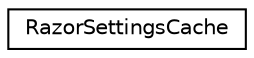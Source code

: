 digraph G
{
  edge [fontname="Helvetica",fontsize="10",labelfontname="Helvetica",labelfontsize="10"];
  node [fontname="Helvetica",fontsize="10",shape=record];
  rankdir=LR;
  Node1 [label="RazorSettingsCache",height=0.2,width=0.4,color="black", fillcolor="white", style="filled",URL="$classRazorSettingsCache.html"];
}
